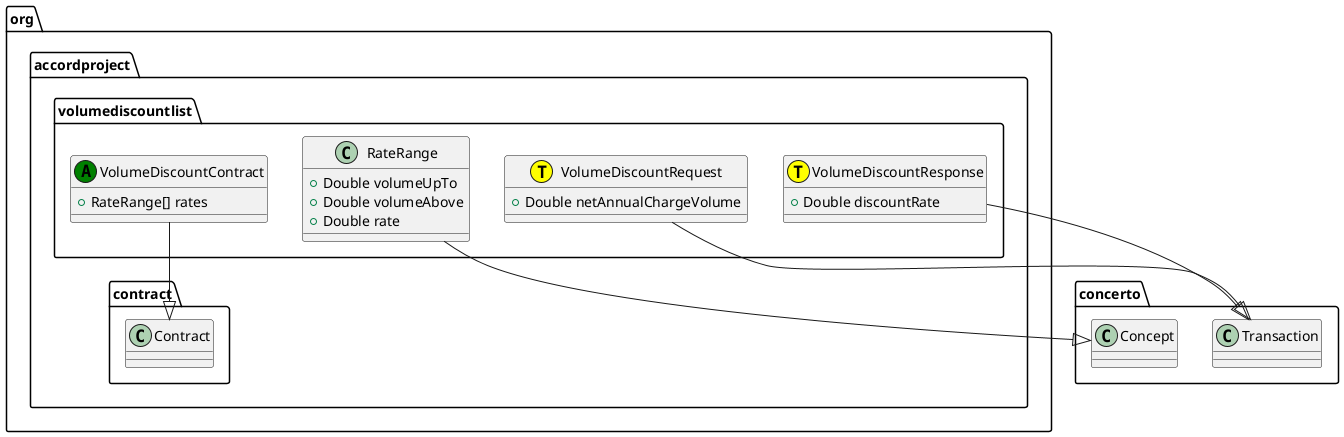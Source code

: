@startuml
class org.accordproject.volumediscountlist.RateRange {
   + Double volumeUpTo
   + Double volumeAbove
   + Double rate
}
org.accordproject.volumediscountlist.RateRange --|> concerto.Concept
class org.accordproject.volumediscountlist.VolumeDiscountContract << (A,green) >> {
   + RateRange[] rates
}
org.accordproject.volumediscountlist.VolumeDiscountContract --|> org.accordproject.contract.Contract
class org.accordproject.volumediscountlist.VolumeDiscountRequest << (T,yellow) >> {
   + Double netAnnualChargeVolume
}
org.accordproject.volumediscountlist.VolumeDiscountRequest --|> concerto.Transaction
class org.accordproject.volumediscountlist.VolumeDiscountResponse << (T,yellow) >> {
   + Double discountRate
}
org.accordproject.volumediscountlist.VolumeDiscountResponse --|> concerto.Transaction
@enduml
